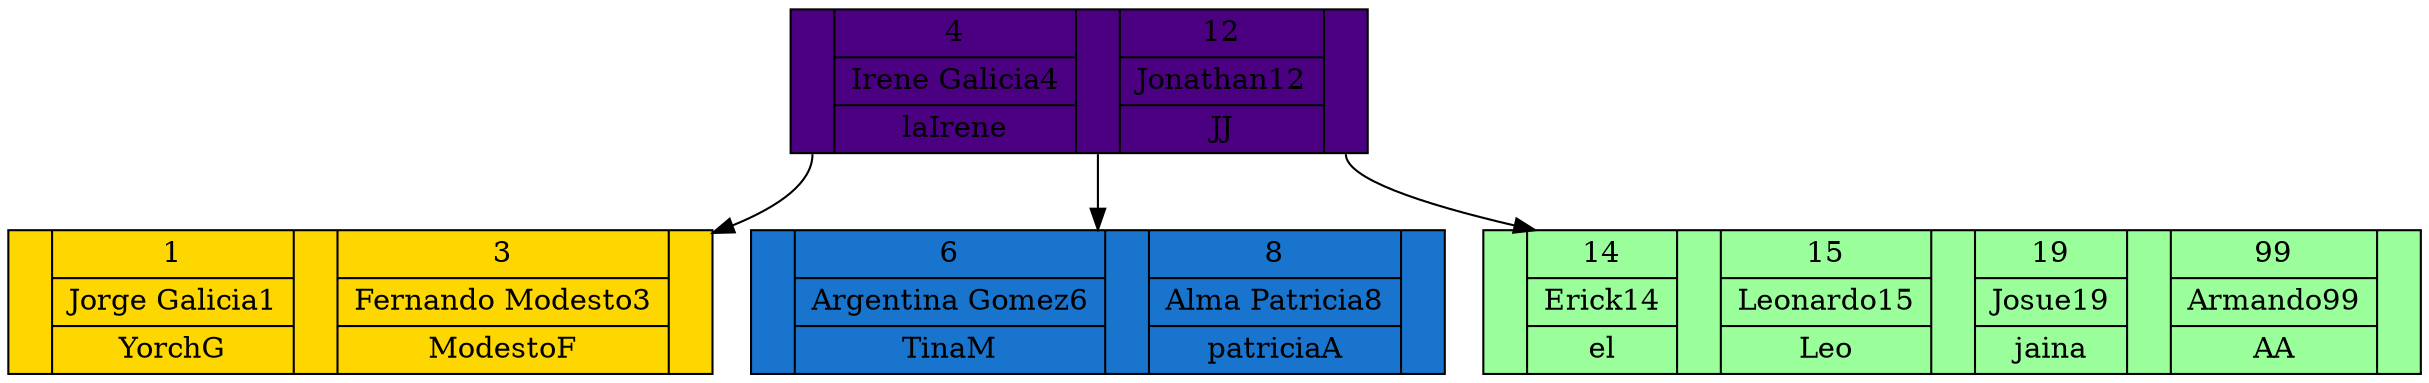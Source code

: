 digraph G{
node[shape=record style=filled]
node918221580[label = "<f0>|{4|Irene Galicia4|laIrene}|<f2>|{12|Jonathan12|JJ}|<f4>"][fillcolor = "indigo"]
node2055281021[label = "<f0>|{1|Jorge Galicia1|YorchG}|<f2>|{3|Fernando Modesto3|ModestoF}|<f4>"][fillcolor = "gold1"]
node918221580:f0->node2055281021
node1554547125[label = "<f0>|{6|Argentina Gomez6|TinaM}|<f2>|{8|Alma Patricia8|patriciaA}|<f4>"][fillcolor = "dodgerblue3"]
node918221580:f2->node1554547125
node617901222[label = "<f0>|{14|Erick14|el}|<f2>|{15|Leonardo15|Leo}|<f4>|{19|Josue19|jaina}|<f6>|{99|Armando99|AA}|<f8>"][fillcolor = "palegreen1"]
node918221580:f4->node617901222
}